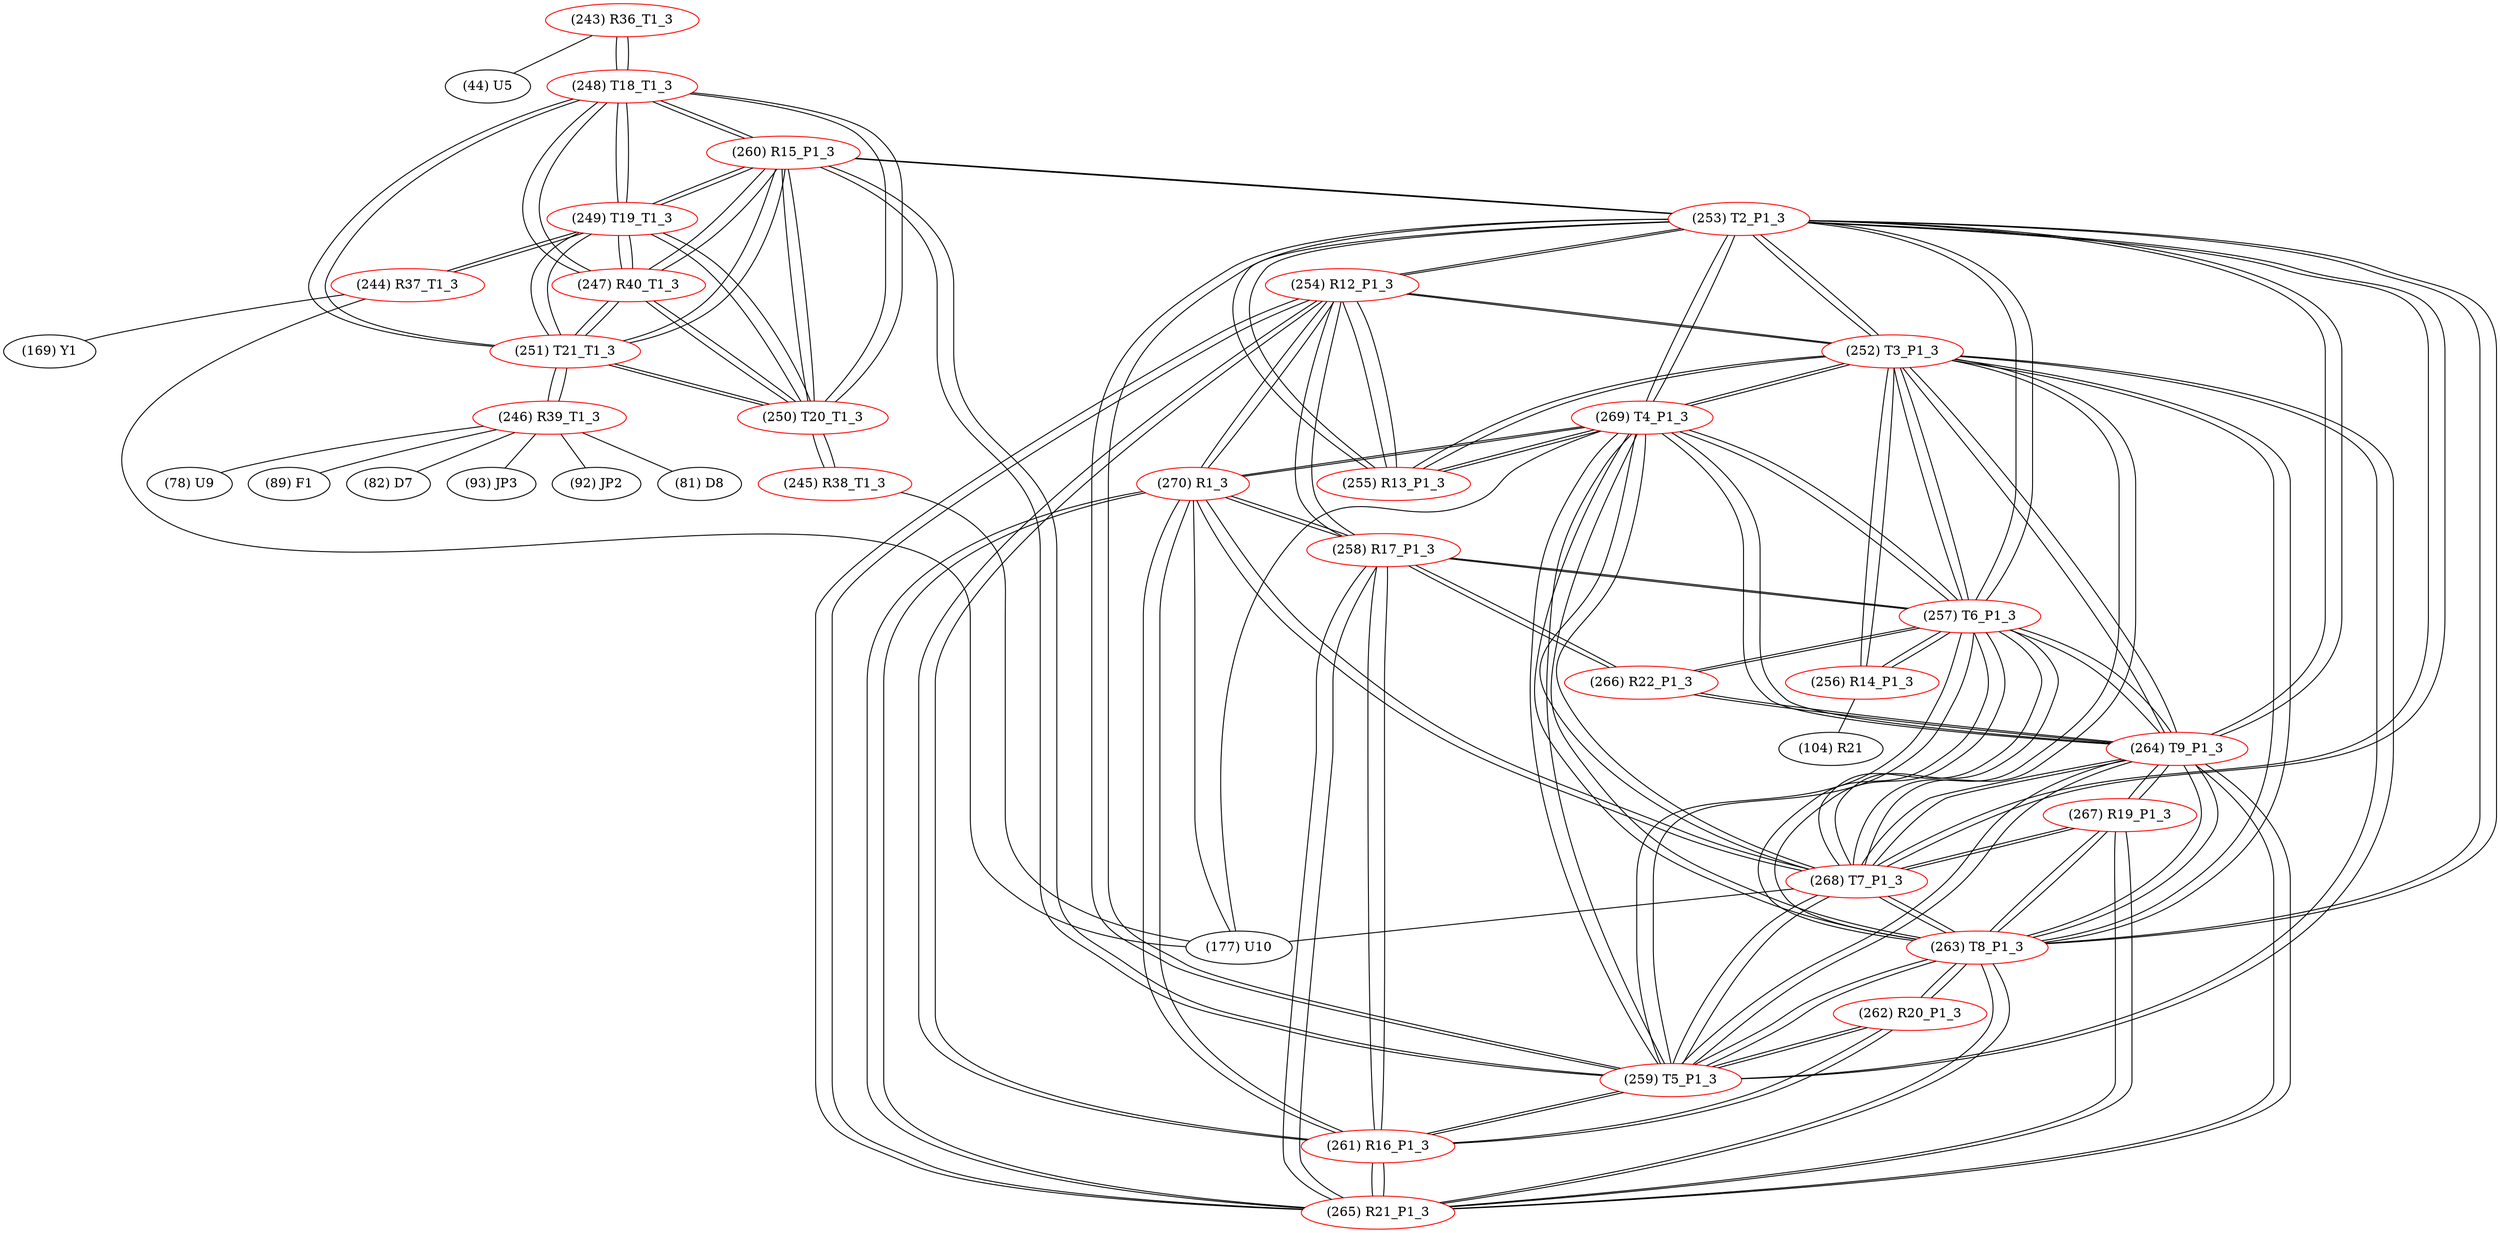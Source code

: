graph {
	243 [label="(243) R36_T1_3" color=red]
	44 [label="(44) U5"]
	248 [label="(248) T18_T1_3"]
	244 [label="(244) R37_T1_3" color=red]
	177 [label="(177) U10"]
	169 [label="(169) Y1"]
	249 [label="(249) T19_T1_3"]
	245 [label="(245) R38_T1_3" color=red]
	177 [label="(177) U10"]
	250 [label="(250) T20_T1_3"]
	246 [label="(246) R39_T1_3" color=red]
	78 [label="(78) U9"]
	89 [label="(89) F1"]
	82 [label="(82) D7"]
	93 [label="(93) JP3"]
	92 [label="(92) JP2"]
	81 [label="(81) D8"]
	251 [label="(251) T21_T1_3"]
	247 [label="(247) R40_T1_3" color=red]
	260 [label="(260) R15_P1_3"]
	248 [label="(248) T18_T1_3"]
	251 [label="(251) T21_T1_3"]
	250 [label="(250) T20_T1_3"]
	249 [label="(249) T19_T1_3"]
	248 [label="(248) T18_T1_3" color=red]
	250 [label="(250) T20_T1_3"]
	249 [label="(249) T19_T1_3"]
	251 [label="(251) T21_T1_3"]
	243 [label="(243) R36_T1_3"]
	260 [label="(260) R15_P1_3"]
	247 [label="(247) R40_T1_3"]
	249 [label="(249) T19_T1_3" color=red]
	250 [label="(250) T20_T1_3"]
	248 [label="(248) T18_T1_3"]
	251 [label="(251) T21_T1_3"]
	244 [label="(244) R37_T1_3"]
	260 [label="(260) R15_P1_3"]
	247 [label="(247) R40_T1_3"]
	250 [label="(250) T20_T1_3" color=red]
	249 [label="(249) T19_T1_3"]
	248 [label="(248) T18_T1_3"]
	251 [label="(251) T21_T1_3"]
	245 [label="(245) R38_T1_3"]
	260 [label="(260) R15_P1_3"]
	247 [label="(247) R40_T1_3"]
	251 [label="(251) T21_T1_3" color=red]
	250 [label="(250) T20_T1_3"]
	249 [label="(249) T19_T1_3"]
	248 [label="(248) T18_T1_3"]
	246 [label="(246) R39_T1_3"]
	260 [label="(260) R15_P1_3"]
	247 [label="(247) R40_T1_3"]
	252 [label="(252) T3_P1_3" color=red]
	269 [label="(269) T4_P1_3"]
	268 [label="(268) T7_P1_3"]
	259 [label="(259) T5_P1_3"]
	264 [label="(264) T9_P1_3"]
	263 [label="(263) T8_P1_3"]
	257 [label="(257) T6_P1_3"]
	253 [label="(253) T2_P1_3"]
	256 [label="(256) R14_P1_3"]
	255 [label="(255) R13_P1_3"]
	254 [label="(254) R12_P1_3"]
	253 [label="(253) T2_P1_3" color=red]
	252 [label="(252) T3_P1_3"]
	269 [label="(269) T4_P1_3"]
	268 [label="(268) T7_P1_3"]
	259 [label="(259) T5_P1_3"]
	264 [label="(264) T9_P1_3"]
	263 [label="(263) T8_P1_3"]
	257 [label="(257) T6_P1_3"]
	255 [label="(255) R13_P1_3"]
	254 [label="(254) R12_P1_3"]
	260 [label="(260) R15_P1_3"]
	254 [label="(254) R12_P1_3" color=red]
	265 [label="(265) R21_P1_3"]
	261 [label="(261) R16_P1_3"]
	258 [label="(258) R17_P1_3"]
	270 [label="(270) R1_3"]
	255 [label="(255) R13_P1_3"]
	252 [label="(252) T3_P1_3"]
	253 [label="(253) T2_P1_3"]
	255 [label="(255) R13_P1_3" color=red]
	269 [label="(269) T4_P1_3"]
	252 [label="(252) T3_P1_3"]
	254 [label="(254) R12_P1_3"]
	253 [label="(253) T2_P1_3"]
	256 [label="(256) R14_P1_3" color=red]
	104 [label="(104) R21"]
	252 [label="(252) T3_P1_3"]
	257 [label="(257) T6_P1_3"]
	257 [label="(257) T6_P1_3" color=red]
	252 [label="(252) T3_P1_3"]
	269 [label="(269) T4_P1_3"]
	268 [label="(268) T7_P1_3"]
	259 [label="(259) T5_P1_3"]
	264 [label="(264) T9_P1_3"]
	263 [label="(263) T8_P1_3"]
	253 [label="(253) T2_P1_3"]
	256 [label="(256) R14_P1_3"]
	266 [label="(266) R22_P1_3"]
	258 [label="(258) R17_P1_3"]
	258 [label="(258) R17_P1_3" color=red]
	265 [label="(265) R21_P1_3"]
	261 [label="(261) R16_P1_3"]
	254 [label="(254) R12_P1_3"]
	270 [label="(270) R1_3"]
	266 [label="(266) R22_P1_3"]
	257 [label="(257) T6_P1_3"]
	259 [label="(259) T5_P1_3" color=red]
	252 [label="(252) T3_P1_3"]
	269 [label="(269) T4_P1_3"]
	268 [label="(268) T7_P1_3"]
	264 [label="(264) T9_P1_3"]
	263 [label="(263) T8_P1_3"]
	257 [label="(257) T6_P1_3"]
	253 [label="(253) T2_P1_3"]
	260 [label="(260) R15_P1_3"]
	261 [label="(261) R16_P1_3"]
	262 [label="(262) R20_P1_3"]
	260 [label="(260) R15_P1_3" color=red]
	248 [label="(248) T18_T1_3"]
	251 [label="(251) T21_T1_3"]
	250 [label="(250) T20_T1_3"]
	249 [label="(249) T19_T1_3"]
	247 [label="(247) R40_T1_3"]
	253 [label="(253) T2_P1_3"]
	259 [label="(259) T5_P1_3"]
	261 [label="(261) R16_P1_3" color=red]
	265 [label="(265) R21_P1_3"]
	254 [label="(254) R12_P1_3"]
	258 [label="(258) R17_P1_3"]
	270 [label="(270) R1_3"]
	259 [label="(259) T5_P1_3"]
	262 [label="(262) R20_P1_3"]
	262 [label="(262) R20_P1_3" color=red]
	263 [label="(263) T8_P1_3"]
	261 [label="(261) R16_P1_3"]
	259 [label="(259) T5_P1_3"]
	263 [label="(263) T8_P1_3" color=red]
	252 [label="(252) T3_P1_3"]
	269 [label="(269) T4_P1_3"]
	268 [label="(268) T7_P1_3"]
	259 [label="(259) T5_P1_3"]
	264 [label="(264) T9_P1_3"]
	257 [label="(257) T6_P1_3"]
	253 [label="(253) T2_P1_3"]
	265 [label="(265) R21_P1_3"]
	267 [label="(267) R19_P1_3"]
	262 [label="(262) R20_P1_3"]
	264 [label="(264) T9_P1_3" color=red]
	266 [label="(266) R22_P1_3"]
	252 [label="(252) T3_P1_3"]
	269 [label="(269) T4_P1_3"]
	268 [label="(268) T7_P1_3"]
	259 [label="(259) T5_P1_3"]
	263 [label="(263) T8_P1_3"]
	257 [label="(257) T6_P1_3"]
	253 [label="(253) T2_P1_3"]
	265 [label="(265) R21_P1_3"]
	267 [label="(267) R19_P1_3"]
	265 [label="(265) R21_P1_3" color=red]
	261 [label="(261) R16_P1_3"]
	254 [label="(254) R12_P1_3"]
	258 [label="(258) R17_P1_3"]
	270 [label="(270) R1_3"]
	264 [label="(264) T9_P1_3"]
	263 [label="(263) T8_P1_3"]
	267 [label="(267) R19_P1_3"]
	266 [label="(266) R22_P1_3" color=red]
	264 [label="(264) T9_P1_3"]
	257 [label="(257) T6_P1_3"]
	258 [label="(258) R17_P1_3"]
	267 [label="(267) R19_P1_3" color=red]
	264 [label="(264) T9_P1_3"]
	265 [label="(265) R21_P1_3"]
	263 [label="(263) T8_P1_3"]
	268 [label="(268) T7_P1_3"]
	268 [label="(268) T7_P1_3" color=red]
	252 [label="(252) T3_P1_3"]
	269 [label="(269) T4_P1_3"]
	259 [label="(259) T5_P1_3"]
	264 [label="(264) T9_P1_3"]
	263 [label="(263) T8_P1_3"]
	257 [label="(257) T6_P1_3"]
	253 [label="(253) T2_P1_3"]
	270 [label="(270) R1_3"]
	177 [label="(177) U10"]
	267 [label="(267) R19_P1_3"]
	269 [label="(269) T4_P1_3" color=red]
	252 [label="(252) T3_P1_3"]
	268 [label="(268) T7_P1_3"]
	259 [label="(259) T5_P1_3"]
	264 [label="(264) T9_P1_3"]
	263 [label="(263) T8_P1_3"]
	257 [label="(257) T6_P1_3"]
	253 [label="(253) T2_P1_3"]
	255 [label="(255) R13_P1_3"]
	270 [label="(270) R1_3"]
	177 [label="(177) U10"]
	270 [label="(270) R1_3" color=red]
	269 [label="(269) T4_P1_3"]
	268 [label="(268) T7_P1_3"]
	177 [label="(177) U10"]
	265 [label="(265) R21_P1_3"]
	261 [label="(261) R16_P1_3"]
	254 [label="(254) R12_P1_3"]
	258 [label="(258) R17_P1_3"]
	243 -- 44
	243 -- 248
	244 -- 177
	244 -- 169
	244 -- 249
	245 -- 177
	245 -- 250
	246 -- 78
	246 -- 89
	246 -- 82
	246 -- 93
	246 -- 92
	246 -- 81
	246 -- 251
	247 -- 260
	247 -- 248
	247 -- 251
	247 -- 250
	247 -- 249
	248 -- 250
	248 -- 249
	248 -- 251
	248 -- 243
	248 -- 260
	248 -- 247
	249 -- 250
	249 -- 248
	249 -- 251
	249 -- 244
	249 -- 260
	249 -- 247
	250 -- 249
	250 -- 248
	250 -- 251
	250 -- 245
	250 -- 260
	250 -- 247
	251 -- 250
	251 -- 249
	251 -- 248
	251 -- 246
	251 -- 260
	251 -- 247
	252 -- 269
	252 -- 268
	252 -- 259
	252 -- 264
	252 -- 263
	252 -- 257
	252 -- 253
	252 -- 256
	252 -- 255
	252 -- 254
	253 -- 252
	253 -- 269
	253 -- 268
	253 -- 259
	253 -- 264
	253 -- 263
	253 -- 257
	253 -- 255
	253 -- 254
	253 -- 260
	254 -- 265
	254 -- 261
	254 -- 258
	254 -- 270
	254 -- 255
	254 -- 252
	254 -- 253
	255 -- 269
	255 -- 252
	255 -- 254
	255 -- 253
	256 -- 104
	256 -- 252
	256 -- 257
	257 -- 252
	257 -- 269
	257 -- 268
	257 -- 259
	257 -- 264
	257 -- 263
	257 -- 253
	257 -- 256
	257 -- 266
	257 -- 258
	258 -- 265
	258 -- 261
	258 -- 254
	258 -- 270
	258 -- 266
	258 -- 257
	259 -- 252
	259 -- 269
	259 -- 268
	259 -- 264
	259 -- 263
	259 -- 257
	259 -- 253
	259 -- 260
	259 -- 261
	259 -- 262
	260 -- 248
	260 -- 251
	260 -- 250
	260 -- 249
	260 -- 247
	260 -- 253
	260 -- 259
	261 -- 265
	261 -- 254
	261 -- 258
	261 -- 270
	261 -- 259
	261 -- 262
	262 -- 263
	262 -- 261
	262 -- 259
	263 -- 252
	263 -- 269
	263 -- 268
	263 -- 259
	263 -- 264
	263 -- 257
	263 -- 253
	263 -- 265
	263 -- 267
	263 -- 262
	264 -- 266
	264 -- 252
	264 -- 269
	264 -- 268
	264 -- 259
	264 -- 263
	264 -- 257
	264 -- 253
	264 -- 265
	264 -- 267
	265 -- 261
	265 -- 254
	265 -- 258
	265 -- 270
	265 -- 264
	265 -- 263
	265 -- 267
	266 -- 264
	266 -- 257
	266 -- 258
	267 -- 264
	267 -- 265
	267 -- 263
	267 -- 268
	268 -- 252
	268 -- 269
	268 -- 259
	268 -- 264
	268 -- 263
	268 -- 257
	268 -- 253
	268 -- 270
	268 -- 177
	268 -- 267
	269 -- 252
	269 -- 268
	269 -- 259
	269 -- 264
	269 -- 263
	269 -- 257
	269 -- 253
	269 -- 255
	269 -- 270
	269 -- 177
	270 -- 269
	270 -- 268
	270 -- 177
	270 -- 265
	270 -- 261
	270 -- 254
	270 -- 258
}